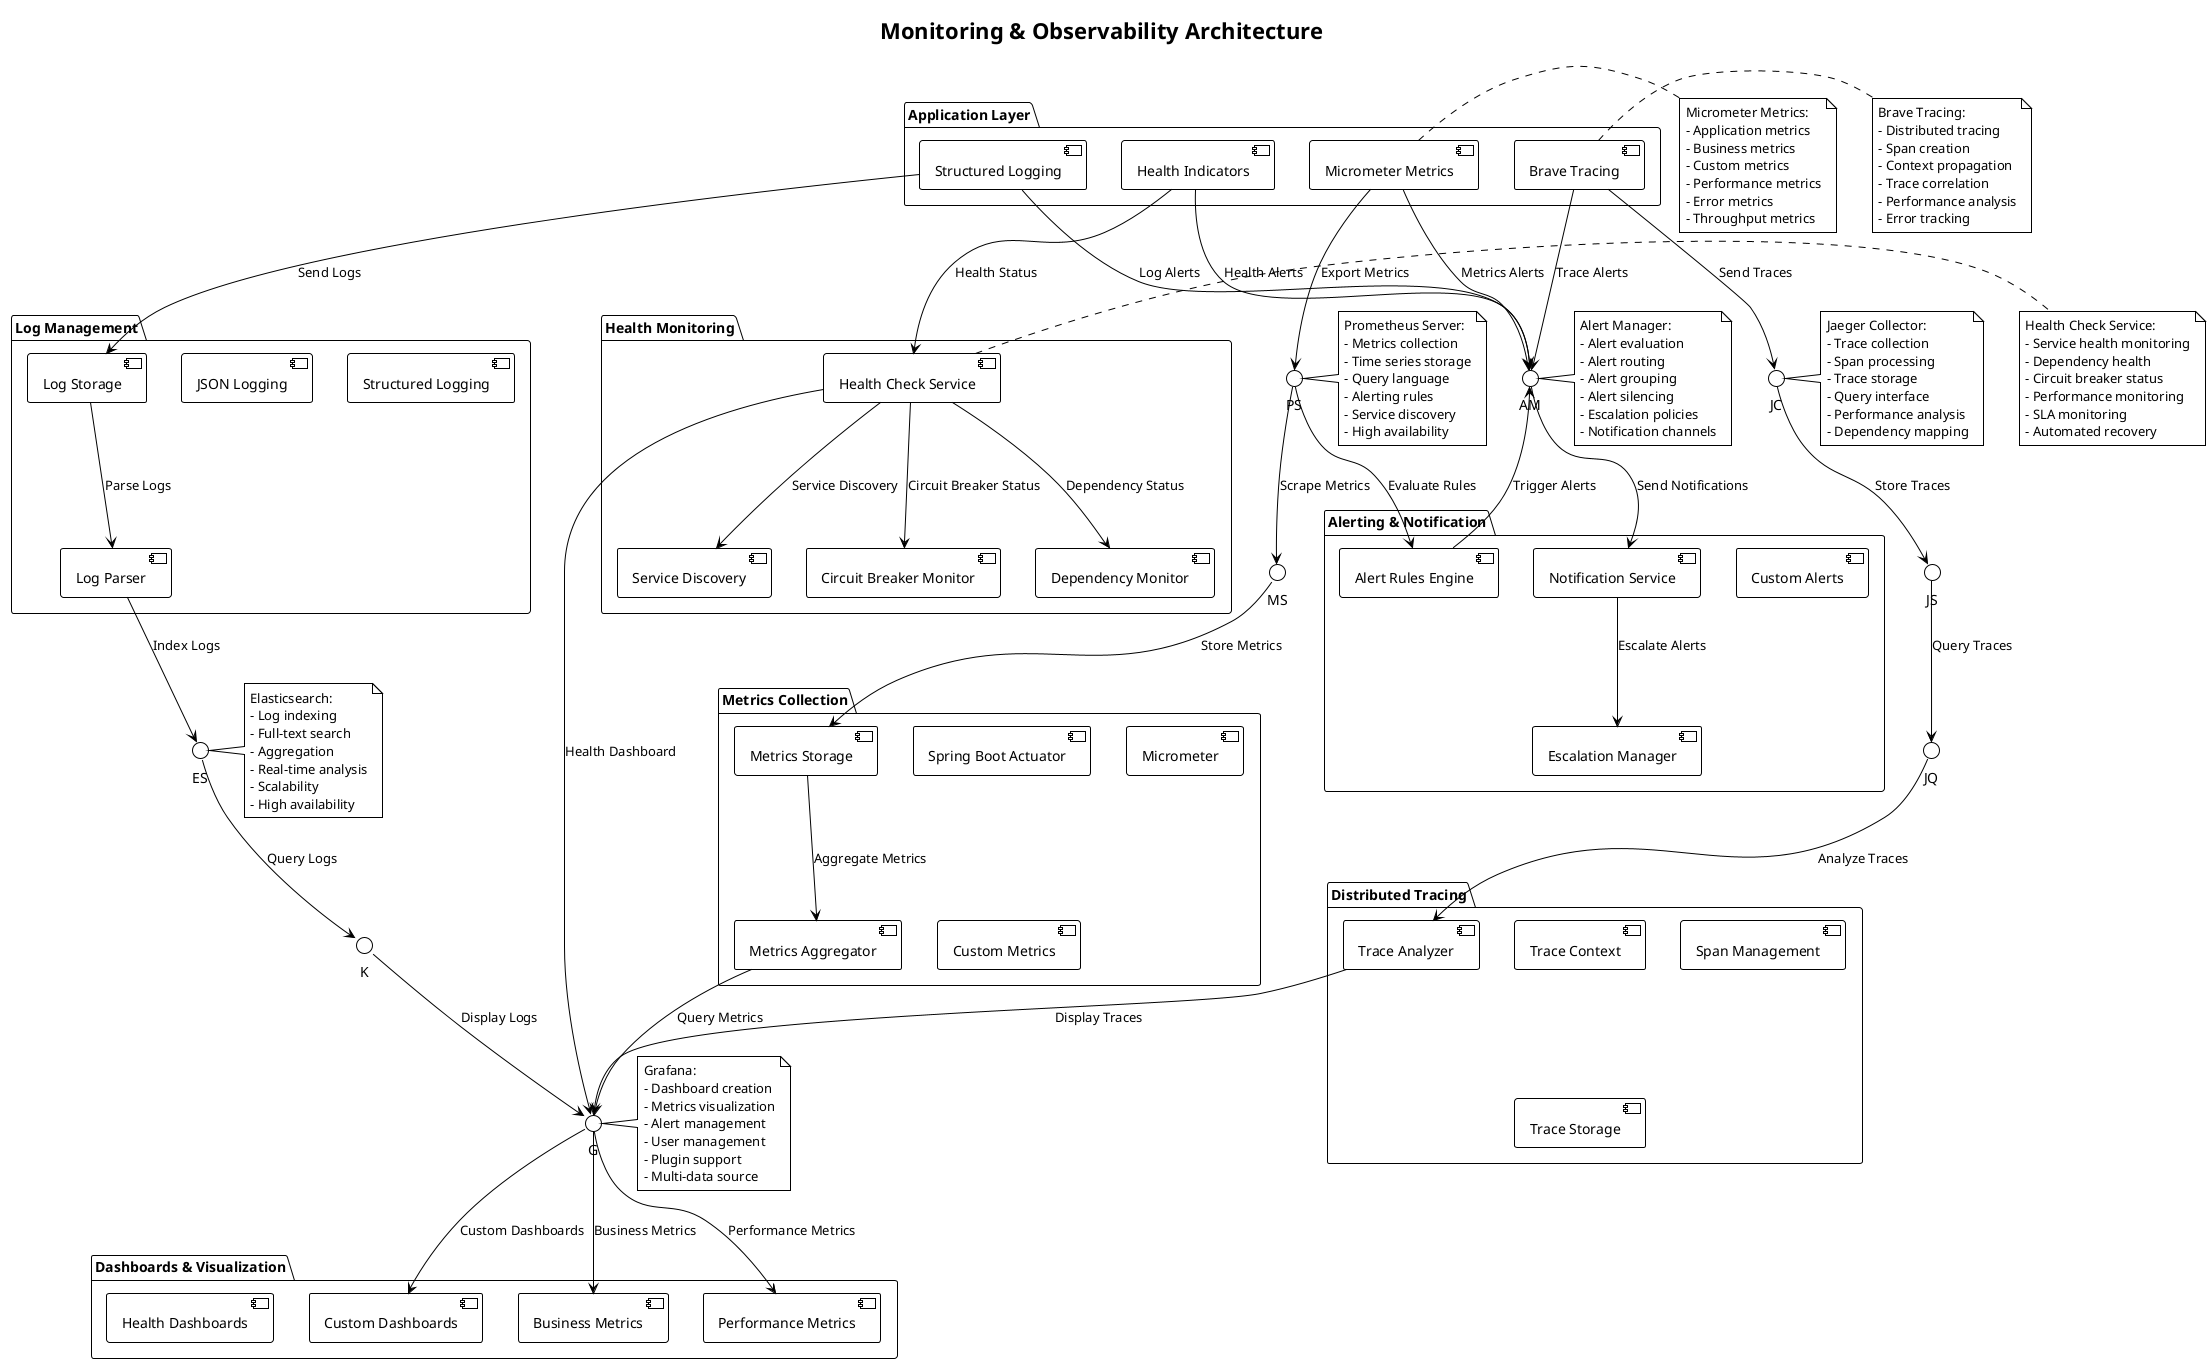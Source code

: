 @startuml MONITORING_OBSERVABILITY
!theme plain
title Monitoring & Observability Architecture

package "Application Layer" {
    [Micrometer Metrics] as MM
    [Brave Tracing] as BT
    [Structured Logging] as SL
    [Health Indicators] as HI
}

package "Metrics Collection" {
    [Spring Boot Actuator] as SBA
    [Micrometer] as M
    [Custom Metrics] as CM
    [Metrics Storage] as MST
    [Metrics Aggregator] as MA
}

package "Distributed Tracing" {
    [Trace Context] as TC
    [Span Management] as SM
    [Trace Analyzer] as TA
    [Trace Storage] as TS
}

package "Log Management" {
    [Structured Logging] as SL2
    [JSON Logging] as JL
    [Log Parser] as LP
    [Log Storage] as LS
}

package "Alerting & Notification" {
    [Custom Alerts] as CA
    [Notification Service] as NS
    [Alert Rules Engine] as ARE
    [Escalation Manager] as EM
}

package "Dashboards & Visualization" {
    [Custom Dashboards] as CD
    [Business Metrics] as BM
    [Performance Metrics] as PM
    [Health Dashboards] as HD
}

package "Health Monitoring" {
    [Health Check Service] as HCS
    [Service Discovery] as SD
    [Circuit Breaker Monitor] as CBM
    [Dependency Monitor] as DM
}

' Application layer connections
MM --> PS : Export Metrics
BT --> JC : Send Traces
SL --> LS : Send Logs
HI --> HCS : Health Status

' Metrics collection flow
PS --> MS : Scrape Metrics
MS --> MST : Store Metrics
MST --> MA : Aggregate Metrics
MA --> G : Query Metrics

' Distributed tracing flow
JC --> JS : Store Traces
JS --> JQ : Query Traces
JQ --> TA : Analyze Traces
TA --> G : Display Traces

' Log management flow
LS --> LP : Parse Logs
LP --> ES : Index Logs
ES --> K : Query Logs
K --> G : Display Logs

' Alerting flow
PS --> ARE : Evaluate Rules
ARE --> AM : Trigger Alerts
AM --> NS : Send Notifications
NS --> EM : Escalate Alerts

' Dashboard connections
G --> CD : Custom Dashboards
G --> BM : Business Metrics
G --> PM : Performance Metrics

' Health monitoring connections
HCS --> SD : Service Discovery
HCS --> CBM : Circuit Breaker Status
HCS --> DM : Dependency Status
HCS --> G : Health Dashboard

' Cross-component connections
MM --> AM : Metrics Alerts
BT --> AM : Trace Alerts
SL --> AM : Log Alerts
HI --> AM : Health Alerts

note right of MM
Micrometer Metrics:
- Application metrics
- Business metrics
- Custom metrics
- Performance metrics
- Error metrics
- Throughput metrics
end note

note right of BT
Brave Tracing:
- Distributed tracing
- Span creation
- Context propagation
- Trace correlation
- Performance analysis
- Error tracking
end note

note right of PS
Prometheus Server:
- Metrics collection
- Time series storage
- Query language
- Alerting rules
- Service discovery
- High availability
end note

note right of JC
Jaeger Collector:
- Trace collection
- Span processing
- Trace storage
- Query interface
- Performance analysis
- Dependency mapping
end note

note right of ES
Elasticsearch:
- Log indexing
- Full-text search
- Aggregation
- Real-time analysis
- Scalability
- High availability
end note

note right of AM
Alert Manager:
- Alert evaluation
- Alert routing
- Alert grouping
- Alert silencing
- Escalation policies
- Notification channels
end note

note right of G
Grafana:
- Dashboard creation
- Metrics visualization
- Alert management
- User management
- Plugin support
- Multi-data source
end note

note right of HCS
Health Check Service:
- Service health monitoring
- Dependency health
- Circuit breaker status
- Performance monitoring
- SLA monitoring
- Automated recovery
end note

@enduml
